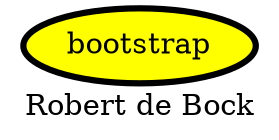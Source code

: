 digraph PhiloDilemma {
  label = "Robert de Bock" ;
  overlap=false
  {
    "bootstrap" [fillcolor=yellow style=filled penwidth=3]
  }
}
